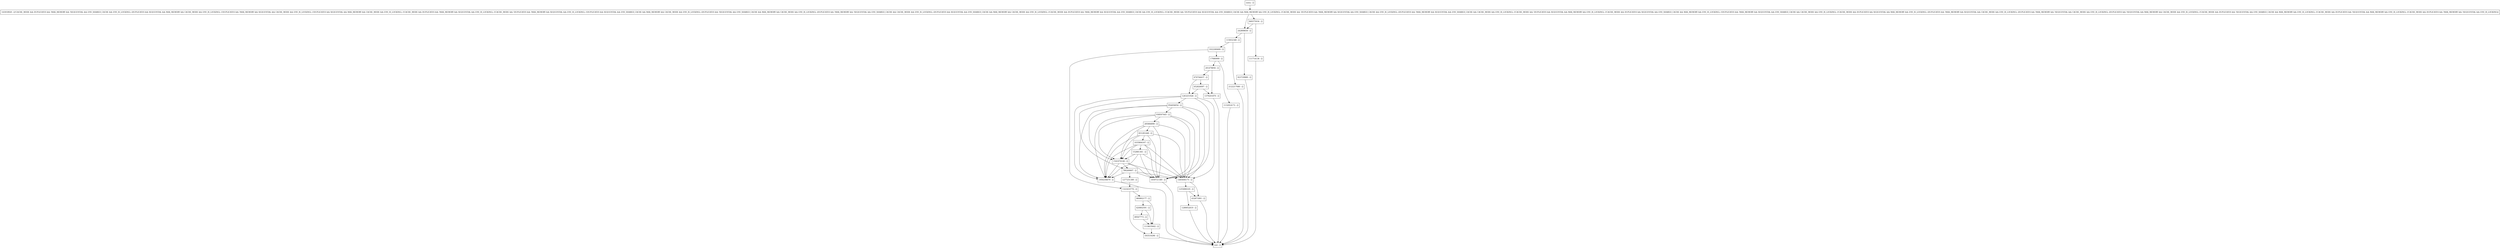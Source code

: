 digraph fetchLN {
node [shape=record];
152881361 [label="152881361 - []"];
849375034 [label="849375034 - []"];
780260607 [label="780260607 - []"];
1035804167 [label="1035804167 - []"];
1950256679 [label="1950256679 - []"];
115832348 [label="115832348 - []"];
593519296 [label="593519296 - []"];
652826097 [label="652826097 - []"];
285884890 [label="285884890 - []"];
2122217080 [label="2122217080 - []"];
1289052619 [label="1289052619 - []"];
1263251926 [label="1263251926 - []"];
1022260400 [label="1022260400 - []"];
1321633770 [label="1321633770 - []"];
201478856 [label="201478856 - []"];
1659721389 [label="1659721389 - []"];
89567773 [label="89567773 - []"];
143018920 [label="143018920 - [(!CACHE_MODE && DUPLICATES && !MAX_MEMORY && !SEQUENTIAL && ENV_SHARED_CACHE && ENV_IS_LOCKING), (DUPLICATES && SEQUENTIAL && MAX_MEMORY && CACHE_MODE && ENV_IS_LOCKING), (!DUPLICATES && !MAX_MEMORY && SEQUENTIAL && CACHE_MODE && ENV_IS_LOCKING), (!DUPLICATES && SEQUENTIAL && MAX_MEMORY && CACHE_MODE && ENV_IS_LOCKING), (!CACHE_MODE && DUPLICATES && !MAX_MEMORY && SEQUENTIAL && ENV_IS_LOCKING), (!CACHE_MODE && !DUPLICATES && !MAX_MEMORY && SEQUENTIAL && ENV_IS_LOCKING), (!DUPLICATES && SEQUENTIAL && ENV_SHARED_CACHE && MAX_MEMORY && CACHE_MODE && ENV_IS_LOCKING), (DUPLICATES && !SEQUENTIAL && ENV_SHARED_CACHE && MAX_MEMORY && CACHE_MODE && ENV_IS_LOCKING), (DUPLICATES && !MAX_MEMORY && !SEQUENTIAL && ENV_SHARED_CACHE && CACHE_MODE && ENV_IS_LOCKING), (DUPLICATES && SEQUENTIAL && ENV_SHARED_CACHE && MAX_MEMORY && CACHE_MODE && ENV_IS_LOCKING), (!CACHE_MODE && DUPLICATES && !MAX_MEMORY && SEQUENTIAL && ENV_SHARED_CACHE && ENV_IS_LOCKING), (!CACHE_MODE && !DUPLICATES && SEQUENTIAL && ENV_SHARED_CACHE && MAX_MEMORY && ENV_IS_LOCKING), (!CACHE_MODE && !DUPLICATES && !MAX_MEMORY && SEQUENTIAL && ENV_SHARED_CACHE && ENV_IS_LOCKING), (DUPLICATES && !MAX_MEMORY && SEQUENTIAL && ENV_SHARED_CACHE && CACHE_MODE && ENV_IS_LOCKING), (!CACHE_MODE && !DUPLICATES && SEQUENTIAL && MAX_MEMORY && ENV_IS_LOCKING), (!CACHE_MODE && DUPLICATES && SEQUENTIAL && ENV_SHARED_CACHE && MAX_MEMORY && ENV_IS_LOCKING), (!DUPLICATES && !MAX_MEMORY && SEQUENTIAL && ENV_SHARED_CACHE && CACHE_MODE && ENV_IS_LOCKING), (!CACHE_MODE && DUPLICATES && SEQUENTIAL && MAX_MEMORY && ENV_IS_LOCKING), (DUPLICATES && !MAX_MEMORY && SEQUENTIAL && CACHE_MODE && ENV_IS_LOCKING), (DUPLICATES && !MAX_MEMORY && !SEQUENTIAL && CACHE_MODE && ENV_IS_LOCKING), (DUPLICATES && !SEQUENTIAL && MAX_MEMORY && CACHE_MODE && ENV_IS_LOCKING), (!CACHE_MODE && DUPLICATES && !SEQUENTIAL && ENV_SHARED_CACHE && MAX_MEMORY && ENV_IS_LOCKING), (!CACHE_MODE && DUPLICATES && !SEQUENTIAL && MAX_MEMORY && ENV_IS_LOCKING), (!CACHE_MODE && DUPLICATES && !MAX_MEMORY && !SEQUENTIAL && ENV_IS_LOCKING)]"];
1379201870 [label="1379201870 - []"];
111714136 [label="111714136 - []"];
1132914172 [label="1132914172 - []"];
831281448 [label="831281448 - []"];
860802177 [label="860802177 - []"];
620802591 [label="620802591 - []"];
242808836 [label="242808836 - []"];
954456054 [label="954456054 - []"];
1277251389 [label="1277251389 - []"];
entry [label="entry - []"];
exit [label="exit - []"];
17080999 [label="17080999 - []"];
938507445 [label="938507445 - []"];
1119635642 [label="1119635642 - []"];
1255890105 [label="1255890105 - []"];
432871891 [label="432871891 - []"];
1485606175 [label="1485606175 - []"];
674744437 [label="674744437 - []"];
1541074146 [label="1541074146 - []"];
923729989 [label="923729989 - []"];
entry;
exit;
152881361 -> 1950256679;
152881361 -> 1659721389;
152881361 -> 1541074146;
152881361 -> 1485606175;
849375034 -> 111714136;
849375034 -> 242808836;
780260607 -> 1277251389;
780260607 -> 1950256679;
780260607 -> 1659721389;
780260607 -> 1485606175;
1035804167 -> 152881361;
1035804167 -> 1950256679;
1035804167 -> 1659721389;
1035804167 -> 1541074146;
1035804167 -> 1485606175;
1950256679 -> exit;
115832348 -> 1022260400;
115832348 -> 2122217080;
593519296 -> exit;
652826097 -> 1263251926;
652826097 -> 1379201870;
285884890 -> 1950256679;
285884890 -> 1659721389;
285884890 -> 1541074146;
285884890 -> 831281448;
285884890 -> 1485606175;
2122217080 -> exit;
1289052619 -> exit;
1263251926 -> 780260607;
1263251926 -> 1950256679;
1263251926 -> 1659721389;
1263251926 -> 1485606175;
1263251926 -> 954456054;
1022260400 -> 1321633770;
1022260400 -> 17080999;
1321633770 -> 860802177;
1321633770 -> 593519296;
201478856 -> 1379201870;
201478856 -> 674744437;
1659721389 -> exit;
89567773 -> 1119635642;
143018920 -> 849375034;
143018920 -> 242808836;
1379201870 -> exit;
111714136 -> exit;
1132914172 -> exit;
831281448 -> 1035804167;
831281448 -> 1950256679;
831281448 -> 1659721389;
831281448 -> 1541074146;
831281448 -> 1485606175;
860802177 -> 1119635642;
860802177 -> 620802591;
620802591 -> 1119635642;
620802591 -> 89567773;
242808836 -> 115832348;
242808836 -> 923729989;
954456054 -> 938507445;
954456054 -> 1950256679;
954456054 -> 1659721389;
954456054 -> 1541074146;
954456054 -> 1485606175;
1277251389 -> 1321633770;
entry -> 143018920;
17080999 -> 201478856;
17080999 -> 1132914172;
938507445 -> 1950256679;
938507445 -> 1659721389;
938507445 -> 1541074146;
938507445 -> 1485606175;
938507445 -> 285884890;
1119635642 -> 593519296;
1255890105 -> 432871891;
1255890105 -> 1289052619;
432871891 -> exit;
1485606175 -> 1255890105;
1485606175 -> 432871891;
674744437 -> 1263251926;
674744437 -> 652826097;
1541074146 -> 780260607;
1541074146 -> 1950256679;
1541074146 -> 1659721389;
1541074146 -> 1485606175;
923729989 -> exit;
}
